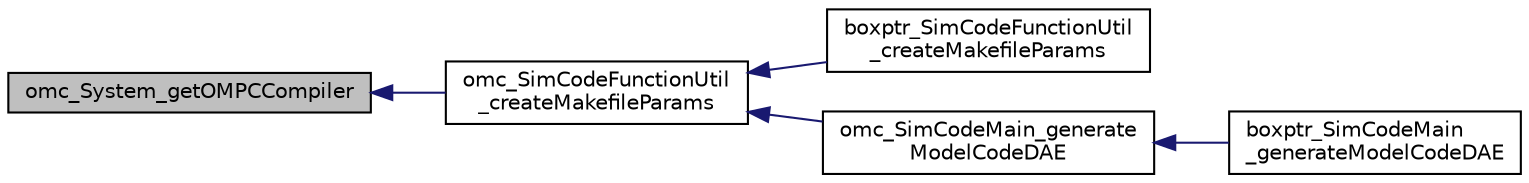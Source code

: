 digraph "omc_System_getOMPCCompiler"
{
  edge [fontname="Helvetica",fontsize="10",labelfontname="Helvetica",labelfontsize="10"];
  node [fontname="Helvetica",fontsize="10",shape=record];
  rankdir="LR";
  Node10021 [label="omc_System_getOMPCCompiler",height=0.2,width=0.4,color="black", fillcolor="grey75", style="filled", fontcolor="black"];
  Node10021 -> Node10022 [dir="back",color="midnightblue",fontsize="10",style="solid",fontname="Helvetica"];
  Node10022 [label="omc_SimCodeFunctionUtil\l_createMakefileParams",height=0.2,width=0.4,color="black", fillcolor="white", style="filled",URL="$d9/db3/_sim_code_function_util_8h.html#aeb1c6462ddc09a69e8e3a8532ce5c626"];
  Node10022 -> Node10023 [dir="back",color="midnightblue",fontsize="10",style="solid",fontname="Helvetica"];
  Node10023 [label="boxptr_SimCodeFunctionUtil\l_createMakefileParams",height=0.2,width=0.4,color="black", fillcolor="white", style="filled",URL="$d9/db3/_sim_code_function_util_8h.html#a6666000aa36fab47375b352b70b36774"];
  Node10022 -> Node10024 [dir="back",color="midnightblue",fontsize="10",style="solid",fontname="Helvetica"];
  Node10024 [label="omc_SimCodeMain_generate\lModelCodeDAE",height=0.2,width=0.4,color="black", fillcolor="white", style="filled",URL="$d9/d4b/_sim_code_main_8c.html#a2d2a7fc5b3c68ec87e8aff97f4627077"];
  Node10024 -> Node10025 [dir="back",color="midnightblue",fontsize="10",style="solid",fontname="Helvetica"];
  Node10025 [label="boxptr_SimCodeMain\l_generateModelCodeDAE",height=0.2,width=0.4,color="black", fillcolor="white", style="filled",URL="$d9/d4b/_sim_code_main_8c.html#acb74662798c85b9439ac100cf628503c"];
}
